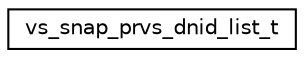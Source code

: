 digraph "Graphical Class Hierarchy"
{
 // LATEX_PDF_SIZE
  edge [fontname="Helvetica",fontsize="10",labelfontname="Helvetica",labelfontsize="10"];
  node [fontname="Helvetica",fontsize="10",shape=record];
  rankdir="LR";
  Node0 [label="vs_snap_prvs_dnid_list_t",height=0.2,width=0.4,color="black", fillcolor="white", style="filled",URL="$structvs__snap__prvs__dnid__list__t.html",tooltip="Devices enumeration."];
}
